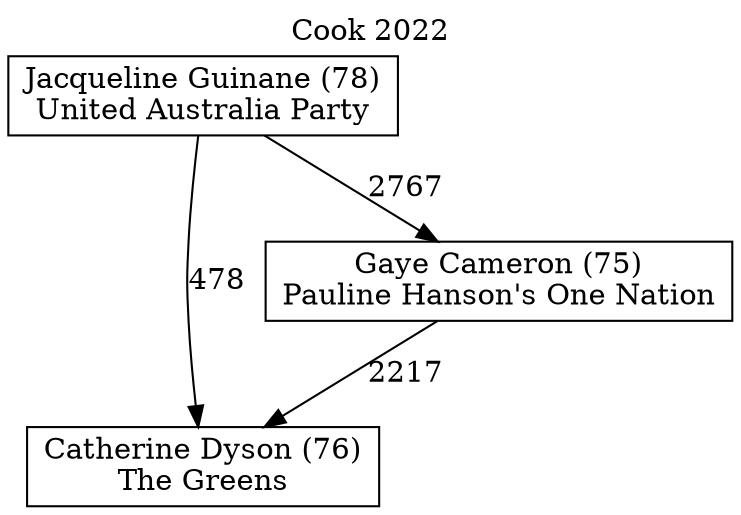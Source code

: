 // House preference flow
digraph "Catherine Dyson (76)_Cook_2022" {
	graph [label="Cook 2022" labelloc=t mclimit=10]
	node [shape=box]
	"Catherine Dyson (76)" [label="Catherine Dyson (76)
The Greens"]
	"Jacqueline Guinane (78)" [label="Jacqueline Guinane (78)
United Australia Party"]
	"Gaye Cameron (75)" [label="Gaye Cameron (75)
Pauline Hanson's One Nation"]
	"Jacqueline Guinane (78)" -> "Gaye Cameron (75)" [label=2767]
	"Jacqueline Guinane (78)" -> "Catherine Dyson (76)" [label=478]
	"Gaye Cameron (75)" -> "Catherine Dyson (76)" [label=2217]
}
